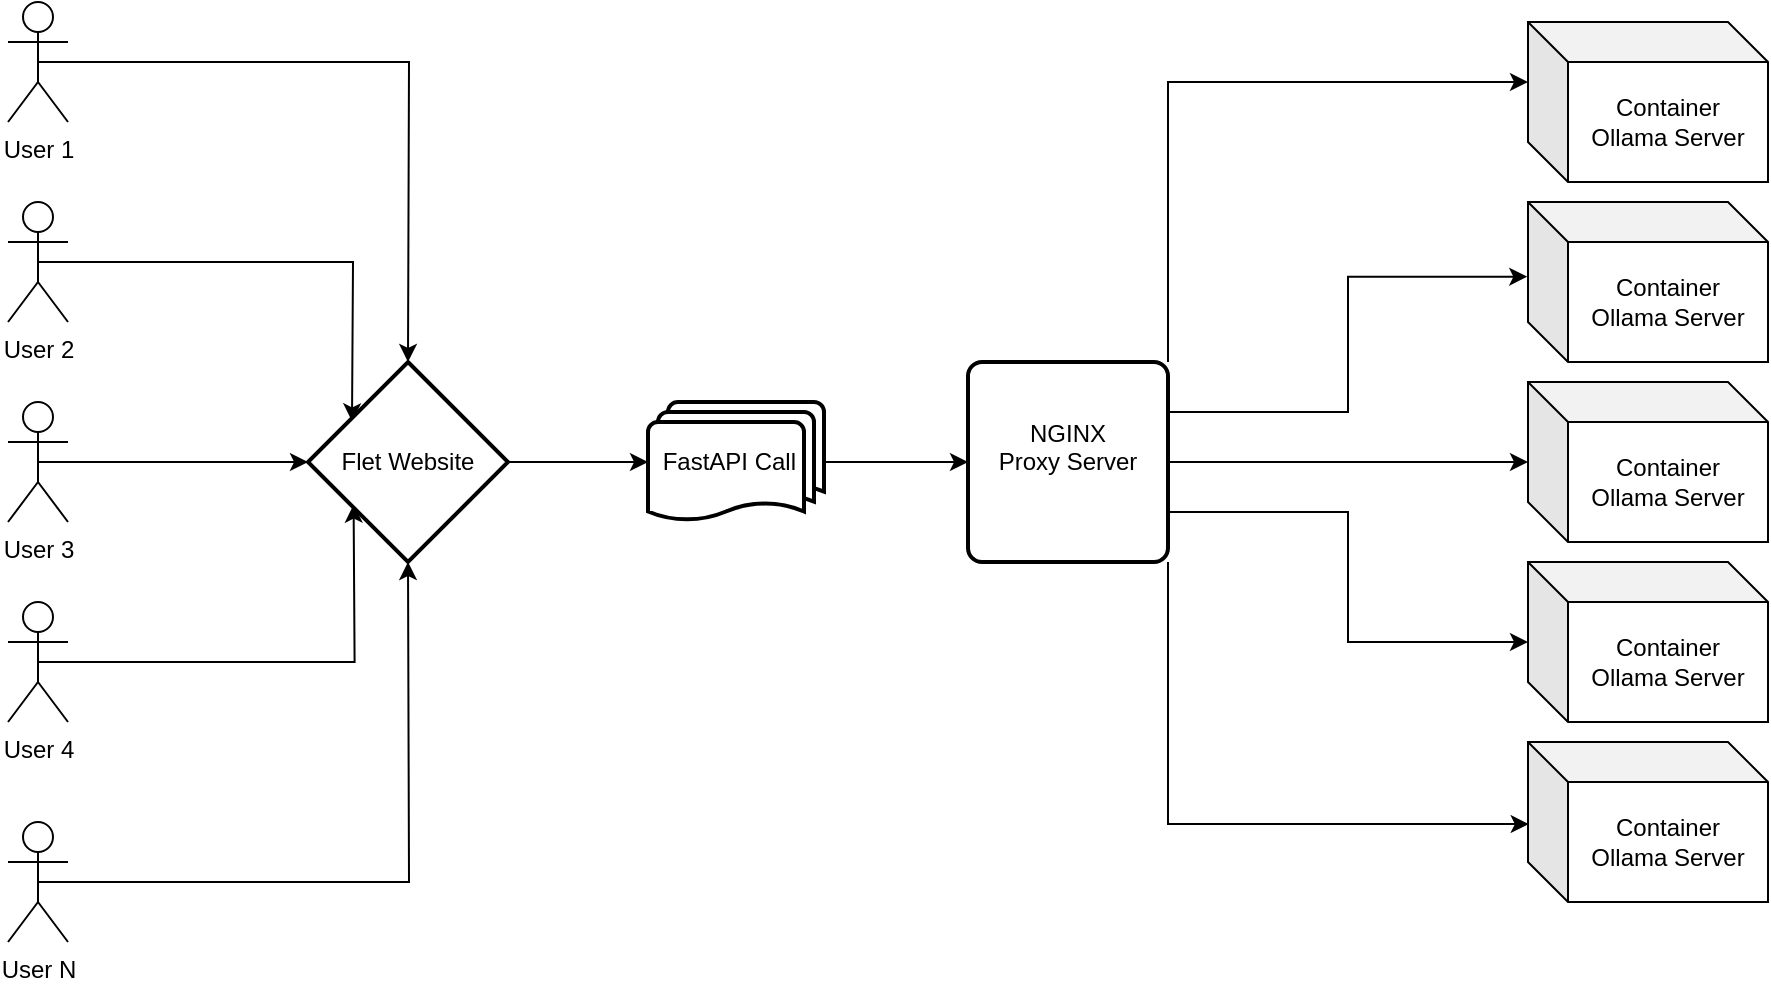 <mxfile version="24.7.7">
  <diagram name="Page-1" id="NrXvBwLF3yUhok7ZrtAU">
    <mxGraphModel dx="2600" dy="824" grid="1" gridSize="10" guides="1" tooltips="1" connect="1" arrows="1" fold="1" page="1" pageScale="1" pageWidth="1100" pageHeight="850" math="0" shadow="0">
      <root>
        <mxCell id="0" />
        <mxCell id="1" parent="0" />
        <mxCell id="Jrafk22P2l9gE55oJqvQ-18" style="edgeStyle=orthogonalEdgeStyle;rounded=0;orthogonalLoop=1;jettySize=auto;html=1;exitX=0.5;exitY=0.5;exitDx=0;exitDy=0;exitPerimeter=0;" parent="1" source="Jrafk22P2l9gE55oJqvQ-6" edge="1">
          <mxGeometry relative="1" as="geometry">
            <mxPoint x="-880" y="230" as="targetPoint" />
          </mxGeometry>
        </mxCell>
        <mxCell id="Jrafk22P2l9gE55oJqvQ-6" value="User 1&lt;div&gt;&lt;br&gt;&lt;/div&gt;" style="shape=umlActor;verticalLabelPosition=bottom;verticalAlign=top;html=1;outlineConnect=0;" parent="1" vertex="1">
          <mxGeometry x="-1080" y="50" width="30" height="60" as="geometry" />
        </mxCell>
        <mxCell id="Jrafk22P2l9gE55oJqvQ-8" value="&lt;div&gt;User 3&lt;/div&gt;" style="shape=umlActor;verticalLabelPosition=bottom;verticalAlign=top;html=1;outlineConnect=0;" parent="1" vertex="1">
          <mxGeometry x="-1080" y="250" width="30" height="60" as="geometry" />
        </mxCell>
        <mxCell id="Jrafk22P2l9gE55oJqvQ-9" value="User 2" style="shape=umlActor;verticalLabelPosition=bottom;verticalAlign=top;html=1;outlineConnect=0;" parent="1" vertex="1">
          <mxGeometry x="-1080" y="150" width="30" height="60" as="geometry" />
        </mxCell>
        <mxCell id="Jrafk22P2l9gE55oJqvQ-10" value="&lt;div&gt;User 4&lt;/div&gt;" style="shape=umlActor;verticalLabelPosition=bottom;verticalAlign=top;html=1;outlineConnect=0;" parent="1" vertex="1">
          <mxGeometry x="-1080" y="350" width="30" height="60" as="geometry" />
        </mxCell>
        <mxCell id="Jrafk22P2l9gE55oJqvQ-11" value="User N" style="shape=umlActor;verticalLabelPosition=bottom;verticalAlign=top;html=1;outlineConnect=0;" parent="1" vertex="1">
          <mxGeometry x="-1080" y="460" width="30" height="60" as="geometry" />
        </mxCell>
        <mxCell id="Jrafk22P2l9gE55oJqvQ-24" value="" style="edgeStyle=orthogonalEdgeStyle;rounded=0;orthogonalLoop=1;jettySize=auto;html=1;" parent="1" edge="1">
          <mxGeometry relative="1" as="geometry">
            <mxPoint x="-830" y="280" as="sourcePoint" />
            <mxPoint x="-760" y="280" as="targetPoint" />
          </mxGeometry>
        </mxCell>
        <mxCell id="Jrafk22P2l9gE55oJqvQ-19" style="edgeStyle=orthogonalEdgeStyle;rounded=0;orthogonalLoop=1;jettySize=auto;html=1;exitX=0.5;exitY=0.5;exitDx=0;exitDy=0;exitPerimeter=0;entryX=0.22;entryY=0.297;entryDx=0;entryDy=0;entryPerimeter=0;" parent="1" source="Jrafk22P2l9gE55oJqvQ-9" edge="1">
          <mxGeometry relative="1" as="geometry">
            <mxPoint x="-908" y="259.7" as="targetPoint" />
          </mxGeometry>
        </mxCell>
        <mxCell id="Jrafk22P2l9gE55oJqvQ-20" style="edgeStyle=orthogonalEdgeStyle;rounded=0;orthogonalLoop=1;jettySize=auto;html=1;exitX=0.5;exitY=0.5;exitDx=0;exitDy=0;exitPerimeter=0;entryX=0;entryY=0.5;entryDx=0;entryDy=0;entryPerimeter=0;" parent="1" source="Jrafk22P2l9gE55oJqvQ-8" edge="1">
          <mxGeometry relative="1" as="geometry">
            <mxPoint x="-930" y="280" as="targetPoint" />
          </mxGeometry>
        </mxCell>
        <mxCell id="Jrafk22P2l9gE55oJqvQ-21" style="edgeStyle=orthogonalEdgeStyle;rounded=0;orthogonalLoop=1;jettySize=auto;html=1;exitX=0.5;exitY=0.5;exitDx=0;exitDy=0;exitPerimeter=0;entryX=0.228;entryY=0.713;entryDx=0;entryDy=0;entryPerimeter=0;" parent="1" source="Jrafk22P2l9gE55oJqvQ-10" edge="1">
          <mxGeometry relative="1" as="geometry">
            <mxPoint x="-907.2" y="301.3" as="targetPoint" />
          </mxGeometry>
        </mxCell>
        <mxCell id="Jrafk22P2l9gE55oJqvQ-22" style="edgeStyle=orthogonalEdgeStyle;rounded=0;orthogonalLoop=1;jettySize=auto;html=1;exitX=0.5;exitY=0.5;exitDx=0;exitDy=0;exitPerimeter=0;entryX=0.5;entryY=1;entryDx=0;entryDy=0;entryPerimeter=0;" parent="1" source="Jrafk22P2l9gE55oJqvQ-11" edge="1">
          <mxGeometry relative="1" as="geometry">
            <mxPoint x="-880" y="330" as="targetPoint" />
          </mxGeometry>
        </mxCell>
        <mxCell id="fTq4pdaDkgh_Thvrn_wj-3" value="Flet Website" style="strokeWidth=2;html=1;shape=mxgraph.flowchart.decision;whiteSpace=wrap;" vertex="1" parent="1">
          <mxGeometry x="-930" y="230" width="100" height="100" as="geometry" />
        </mxCell>
        <mxCell id="fTq4pdaDkgh_Thvrn_wj-30" style="edgeStyle=orthogonalEdgeStyle;rounded=0;orthogonalLoop=1;jettySize=auto;html=1;exitX=1;exitY=0.5;exitDx=0;exitDy=0;exitPerimeter=0;entryX=0;entryY=0.5;entryDx=0;entryDy=0;" edge="1" parent="1" source="fTq4pdaDkgh_Thvrn_wj-6" target="fTq4pdaDkgh_Thvrn_wj-8">
          <mxGeometry relative="1" as="geometry" />
        </mxCell>
        <mxCell id="fTq4pdaDkgh_Thvrn_wj-6" value="FastAPI Call&amp;nbsp;&amp;nbsp;" style="strokeWidth=2;html=1;shape=mxgraph.flowchart.multi-document;whiteSpace=wrap;" vertex="1" parent="1">
          <mxGeometry x="-760" y="250" width="88" height="60" as="geometry" />
        </mxCell>
        <mxCell id="fTq4pdaDkgh_Thvrn_wj-26" style="edgeStyle=orthogonalEdgeStyle;rounded=0;orthogonalLoop=1;jettySize=auto;html=1;exitX=1;exitY=0.5;exitDx=0;exitDy=0;" edge="1" parent="1" source="fTq4pdaDkgh_Thvrn_wj-8" target="fTq4pdaDkgh_Thvrn_wj-20">
          <mxGeometry relative="1" as="geometry" />
        </mxCell>
        <mxCell id="fTq4pdaDkgh_Thvrn_wj-27" style="edgeStyle=orthogonalEdgeStyle;rounded=0;orthogonalLoop=1;jettySize=auto;html=1;exitX=1;exitY=0.75;exitDx=0;exitDy=0;" edge="1" parent="1" source="fTq4pdaDkgh_Thvrn_wj-8" target="fTq4pdaDkgh_Thvrn_wj-21">
          <mxGeometry relative="1" as="geometry" />
        </mxCell>
        <mxCell id="fTq4pdaDkgh_Thvrn_wj-8" value="NGINX&lt;br&gt;Proxy Server&lt;div&gt;&lt;br&gt;&lt;/div&gt;" style="rounded=1;whiteSpace=wrap;html=1;absoluteArcSize=1;arcSize=14;strokeWidth=2;" vertex="1" parent="1">
          <mxGeometry x="-600" y="230" width="100" height="100" as="geometry" />
        </mxCell>
        <mxCell id="fTq4pdaDkgh_Thvrn_wj-10" value="Container&lt;div&gt;Ollama Server&lt;/div&gt;" style="shape=cube;whiteSpace=wrap;html=1;boundedLbl=1;backgroundOutline=1;darkOpacity=0.05;darkOpacity2=0.1;" vertex="1" parent="1">
          <mxGeometry x="-320" y="60" width="120" height="80" as="geometry" />
        </mxCell>
        <mxCell id="fTq4pdaDkgh_Thvrn_wj-11" value="Container&lt;div&gt;Ollama Server&lt;/div&gt;" style="shape=cube;whiteSpace=wrap;html=1;boundedLbl=1;backgroundOutline=1;darkOpacity=0.05;darkOpacity2=0.1;" vertex="1" parent="1">
          <mxGeometry x="-320" y="150" width="120" height="80" as="geometry" />
        </mxCell>
        <mxCell id="fTq4pdaDkgh_Thvrn_wj-20" value="Container&lt;div&gt;Ollama Server&lt;/div&gt;" style="shape=cube;whiteSpace=wrap;html=1;boundedLbl=1;backgroundOutline=1;darkOpacity=0.05;darkOpacity2=0.1;" vertex="1" parent="1">
          <mxGeometry x="-320" y="240" width="120" height="80" as="geometry" />
        </mxCell>
        <mxCell id="fTq4pdaDkgh_Thvrn_wj-21" value="Container&lt;div&gt;Ollama Server&lt;/div&gt;" style="shape=cube;whiteSpace=wrap;html=1;boundedLbl=1;backgroundOutline=1;darkOpacity=0.05;darkOpacity2=0.1;" vertex="1" parent="1">
          <mxGeometry x="-320" y="330" width="120" height="80" as="geometry" />
        </mxCell>
        <mxCell id="fTq4pdaDkgh_Thvrn_wj-22" value="Container&lt;div&gt;Ollama Server&lt;/div&gt;" style="shape=cube;whiteSpace=wrap;html=1;boundedLbl=1;backgroundOutline=1;darkOpacity=0.05;darkOpacity2=0.1;" vertex="1" parent="1">
          <mxGeometry x="-320" y="420" width="120" height="80" as="geometry" />
        </mxCell>
        <mxCell id="fTq4pdaDkgh_Thvrn_wj-24" style="edgeStyle=orthogonalEdgeStyle;rounded=0;orthogonalLoop=1;jettySize=auto;html=1;exitX=1;exitY=0;exitDx=0;exitDy=0;entryX=0;entryY=0;entryDx=0;entryDy=30;entryPerimeter=0;" edge="1" parent="1" source="fTq4pdaDkgh_Thvrn_wj-8" target="fTq4pdaDkgh_Thvrn_wj-10">
          <mxGeometry relative="1" as="geometry" />
        </mxCell>
        <mxCell id="fTq4pdaDkgh_Thvrn_wj-28" style="edgeStyle=orthogonalEdgeStyle;rounded=0;orthogonalLoop=1;jettySize=auto;html=1;exitX=1;exitY=0.25;exitDx=0;exitDy=0;entryX=-0.003;entryY=0.467;entryDx=0;entryDy=0;entryPerimeter=0;" edge="1" parent="1" source="fTq4pdaDkgh_Thvrn_wj-8" target="fTq4pdaDkgh_Thvrn_wj-11">
          <mxGeometry relative="1" as="geometry" />
        </mxCell>
        <mxCell id="fTq4pdaDkgh_Thvrn_wj-29" style="edgeStyle=orthogonalEdgeStyle;rounded=0;orthogonalLoop=1;jettySize=auto;html=1;exitX=1;exitY=1;exitDx=0;exitDy=0;entryX=0.003;entryY=0.513;entryDx=0;entryDy=0;entryPerimeter=0;" edge="1" parent="1" source="fTq4pdaDkgh_Thvrn_wj-8" target="fTq4pdaDkgh_Thvrn_wj-22">
          <mxGeometry relative="1" as="geometry" />
        </mxCell>
      </root>
    </mxGraphModel>
  </diagram>
</mxfile>
